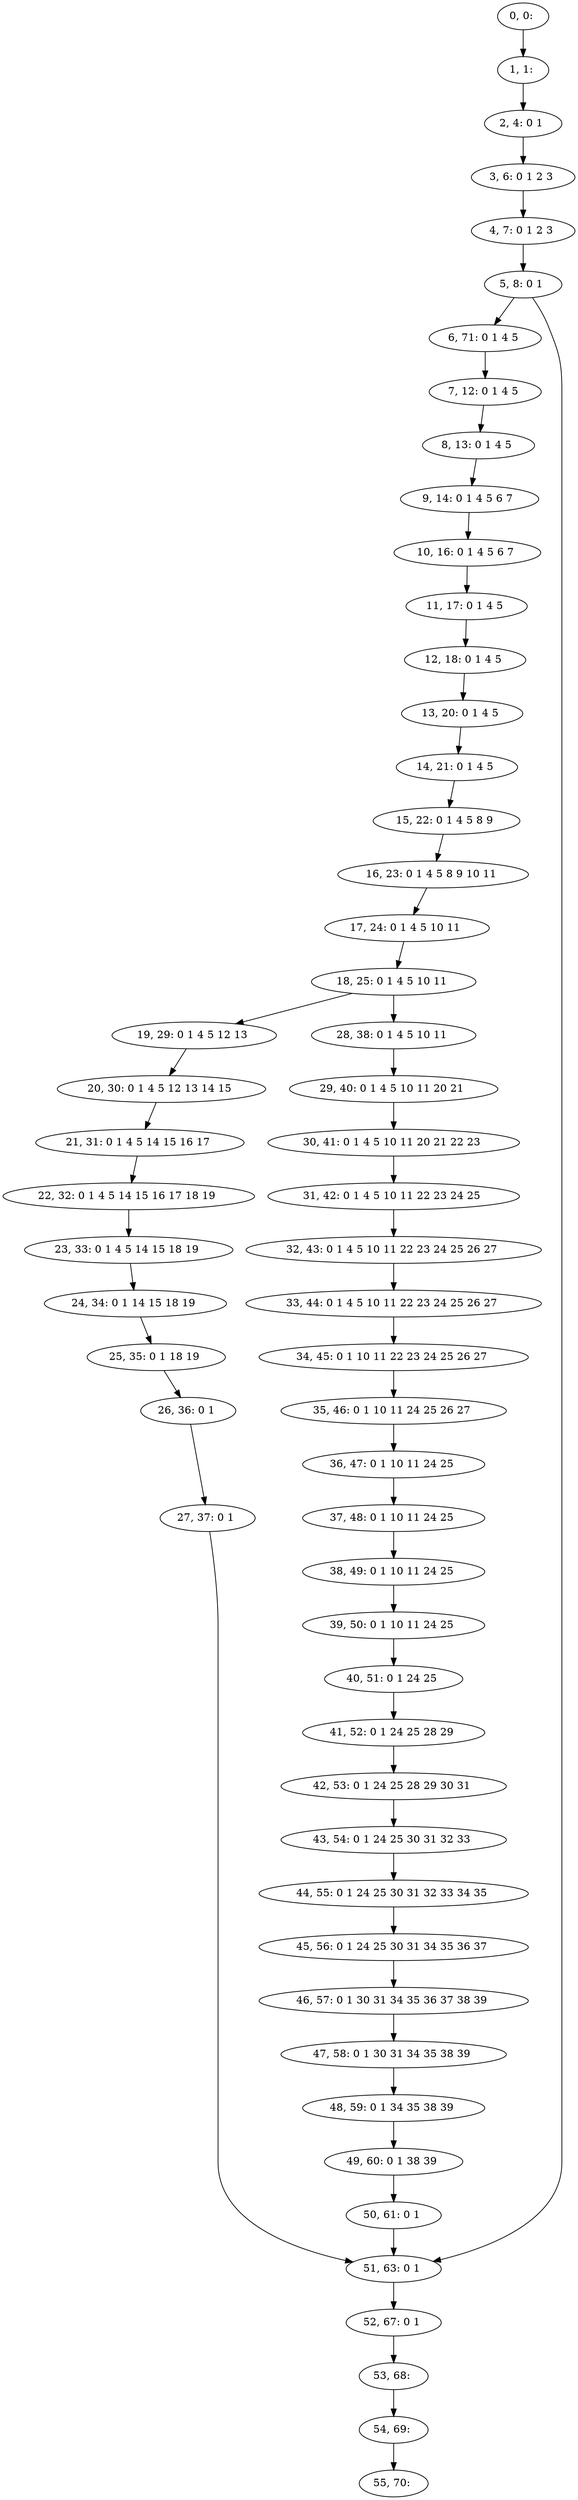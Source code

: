digraph G {
0[label="0, 0: "];
1[label="1, 1: "];
2[label="2, 4: 0 1 "];
3[label="3, 6: 0 1 2 3 "];
4[label="4, 7: 0 1 2 3 "];
5[label="5, 8: 0 1 "];
6[label="6, 71: 0 1 4 5 "];
7[label="7, 12: 0 1 4 5 "];
8[label="8, 13: 0 1 4 5 "];
9[label="9, 14: 0 1 4 5 6 7 "];
10[label="10, 16: 0 1 4 5 6 7 "];
11[label="11, 17: 0 1 4 5 "];
12[label="12, 18: 0 1 4 5 "];
13[label="13, 20: 0 1 4 5 "];
14[label="14, 21: 0 1 4 5 "];
15[label="15, 22: 0 1 4 5 8 9 "];
16[label="16, 23: 0 1 4 5 8 9 10 11 "];
17[label="17, 24: 0 1 4 5 10 11 "];
18[label="18, 25: 0 1 4 5 10 11 "];
19[label="19, 29: 0 1 4 5 12 13 "];
20[label="20, 30: 0 1 4 5 12 13 14 15 "];
21[label="21, 31: 0 1 4 5 14 15 16 17 "];
22[label="22, 32: 0 1 4 5 14 15 16 17 18 19 "];
23[label="23, 33: 0 1 4 5 14 15 18 19 "];
24[label="24, 34: 0 1 14 15 18 19 "];
25[label="25, 35: 0 1 18 19 "];
26[label="26, 36: 0 1 "];
27[label="27, 37: 0 1 "];
28[label="28, 38: 0 1 4 5 10 11 "];
29[label="29, 40: 0 1 4 5 10 11 20 21 "];
30[label="30, 41: 0 1 4 5 10 11 20 21 22 23 "];
31[label="31, 42: 0 1 4 5 10 11 22 23 24 25 "];
32[label="32, 43: 0 1 4 5 10 11 22 23 24 25 26 27 "];
33[label="33, 44: 0 1 4 5 10 11 22 23 24 25 26 27 "];
34[label="34, 45: 0 1 10 11 22 23 24 25 26 27 "];
35[label="35, 46: 0 1 10 11 24 25 26 27 "];
36[label="36, 47: 0 1 10 11 24 25 "];
37[label="37, 48: 0 1 10 11 24 25 "];
38[label="38, 49: 0 1 10 11 24 25 "];
39[label="39, 50: 0 1 10 11 24 25 "];
40[label="40, 51: 0 1 24 25 "];
41[label="41, 52: 0 1 24 25 28 29 "];
42[label="42, 53: 0 1 24 25 28 29 30 31 "];
43[label="43, 54: 0 1 24 25 30 31 32 33 "];
44[label="44, 55: 0 1 24 25 30 31 32 33 34 35 "];
45[label="45, 56: 0 1 24 25 30 31 34 35 36 37 "];
46[label="46, 57: 0 1 30 31 34 35 36 37 38 39 "];
47[label="47, 58: 0 1 30 31 34 35 38 39 "];
48[label="48, 59: 0 1 34 35 38 39 "];
49[label="49, 60: 0 1 38 39 "];
50[label="50, 61: 0 1 "];
51[label="51, 63: 0 1 "];
52[label="52, 67: 0 1 "];
53[label="53, 68: "];
54[label="54, 69: "];
55[label="55, 70: "];
0->1 ;
1->2 ;
2->3 ;
3->4 ;
4->5 ;
5->6 ;
5->51 ;
6->7 ;
7->8 ;
8->9 ;
9->10 ;
10->11 ;
11->12 ;
12->13 ;
13->14 ;
14->15 ;
15->16 ;
16->17 ;
17->18 ;
18->19 ;
18->28 ;
19->20 ;
20->21 ;
21->22 ;
22->23 ;
23->24 ;
24->25 ;
25->26 ;
26->27 ;
27->51 ;
28->29 ;
29->30 ;
30->31 ;
31->32 ;
32->33 ;
33->34 ;
34->35 ;
35->36 ;
36->37 ;
37->38 ;
38->39 ;
39->40 ;
40->41 ;
41->42 ;
42->43 ;
43->44 ;
44->45 ;
45->46 ;
46->47 ;
47->48 ;
48->49 ;
49->50 ;
50->51 ;
51->52 ;
52->53 ;
53->54 ;
54->55 ;
}
